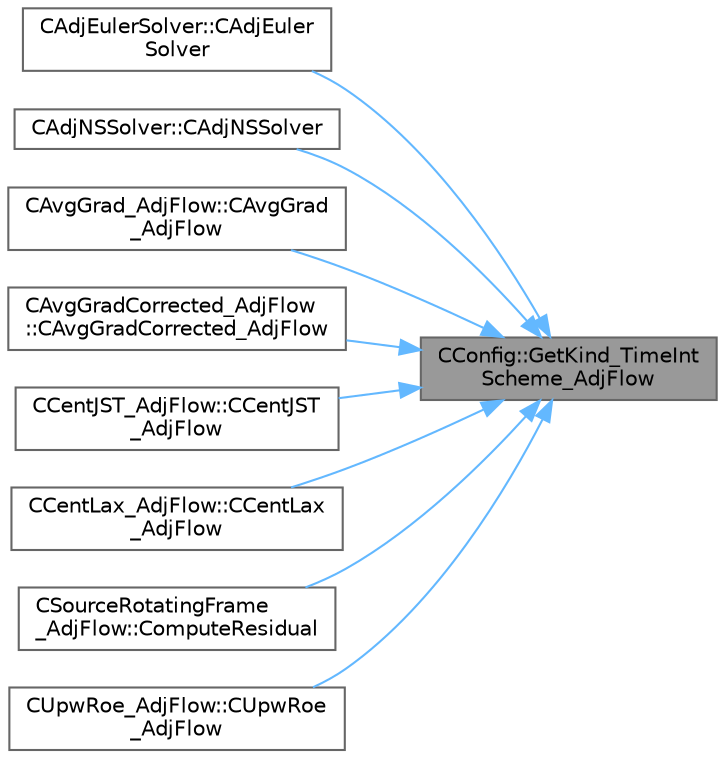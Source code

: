 digraph "CConfig::GetKind_TimeIntScheme_AdjFlow"
{
 // LATEX_PDF_SIZE
  bgcolor="transparent";
  edge [fontname=Helvetica,fontsize=10,labelfontname=Helvetica,labelfontsize=10];
  node [fontname=Helvetica,fontsize=10,shape=box,height=0.2,width=0.4];
  rankdir="RL";
  Node1 [id="Node000001",label="CConfig::GetKind_TimeInt\lScheme_AdjFlow",height=0.2,width=0.4,color="gray40", fillcolor="grey60", style="filled", fontcolor="black",tooltip="Get the kind of integration scheme (explicit or implicit) for the adjoint flow equations."];
  Node1 -> Node2 [id="edge1_Node000001_Node000002",dir="back",color="steelblue1",style="solid",tooltip=" "];
  Node2 [id="Node000002",label="CAdjEulerSolver::CAdjEuler\lSolver",height=0.2,width=0.4,color="grey40", fillcolor="white", style="filled",URL="$classCAdjEulerSolver.html#a0a739888df9436d4707665d152a7af1a",tooltip=" "];
  Node1 -> Node3 [id="edge2_Node000001_Node000003",dir="back",color="steelblue1",style="solid",tooltip=" "];
  Node3 [id="Node000003",label="CAdjNSSolver::CAdjNSSolver",height=0.2,width=0.4,color="grey40", fillcolor="white", style="filled",URL="$classCAdjNSSolver.html#a323f1dc7c0b9fe00d1911eeeea365d46",tooltip=" "];
  Node1 -> Node4 [id="edge3_Node000001_Node000004",dir="back",color="steelblue1",style="solid",tooltip=" "];
  Node4 [id="Node000004",label="CAvgGrad_AdjFlow::CAvgGrad\l_AdjFlow",height=0.2,width=0.4,color="grey40", fillcolor="white", style="filled",URL="$classCAvgGrad__AdjFlow.html#add6d9e0766bfbc435d5c6030e174e5db",tooltip="Constructor of the class."];
  Node1 -> Node5 [id="edge4_Node000001_Node000005",dir="back",color="steelblue1",style="solid",tooltip=" "];
  Node5 [id="Node000005",label="CAvgGradCorrected_AdjFlow\l::CAvgGradCorrected_AdjFlow",height=0.2,width=0.4,color="grey40", fillcolor="white", style="filled",URL="$classCAvgGradCorrected__AdjFlow.html#add60fa453e90d4a5703aa19253c460d4",tooltip="Constructor of the class."];
  Node1 -> Node6 [id="edge5_Node000001_Node000006",dir="back",color="steelblue1",style="solid",tooltip=" "];
  Node6 [id="Node000006",label="CCentJST_AdjFlow::CCentJST\l_AdjFlow",height=0.2,width=0.4,color="grey40", fillcolor="white", style="filled",URL="$classCCentJST__AdjFlow.html#a7822739aeee9c8ee0f0fd72b28858572",tooltip="Constructor of the class."];
  Node1 -> Node7 [id="edge6_Node000001_Node000007",dir="back",color="steelblue1",style="solid",tooltip=" "];
  Node7 [id="Node000007",label="CCentLax_AdjFlow::CCentLax\l_AdjFlow",height=0.2,width=0.4,color="grey40", fillcolor="white", style="filled",URL="$classCCentLax__AdjFlow.html#af3dfa3266fe9ee5f7b7fc9ab7c6a35ff",tooltip="Constructor of the class."];
  Node1 -> Node8 [id="edge7_Node000001_Node000008",dir="back",color="steelblue1",style="solid",tooltip=" "];
  Node8 [id="Node000008",label="CSourceRotatingFrame\l_AdjFlow::ComputeResidual",height=0.2,width=0.4,color="grey40", fillcolor="white", style="filled",URL="$classCSourceRotatingFrame__AdjFlow.html#a46659a950c80d088f7271e39fa45eb7f",tooltip="Residual of the adjoint rotating frame source term."];
  Node1 -> Node9 [id="edge8_Node000001_Node000009",dir="back",color="steelblue1",style="solid",tooltip=" "];
  Node9 [id="Node000009",label="CUpwRoe_AdjFlow::CUpwRoe\l_AdjFlow",height=0.2,width=0.4,color="grey40", fillcolor="white", style="filled",URL="$classCUpwRoe__AdjFlow.html#a83c42049eae2cfe4e2d57b7173cb1f9a",tooltip="Constructor of the class."];
}
